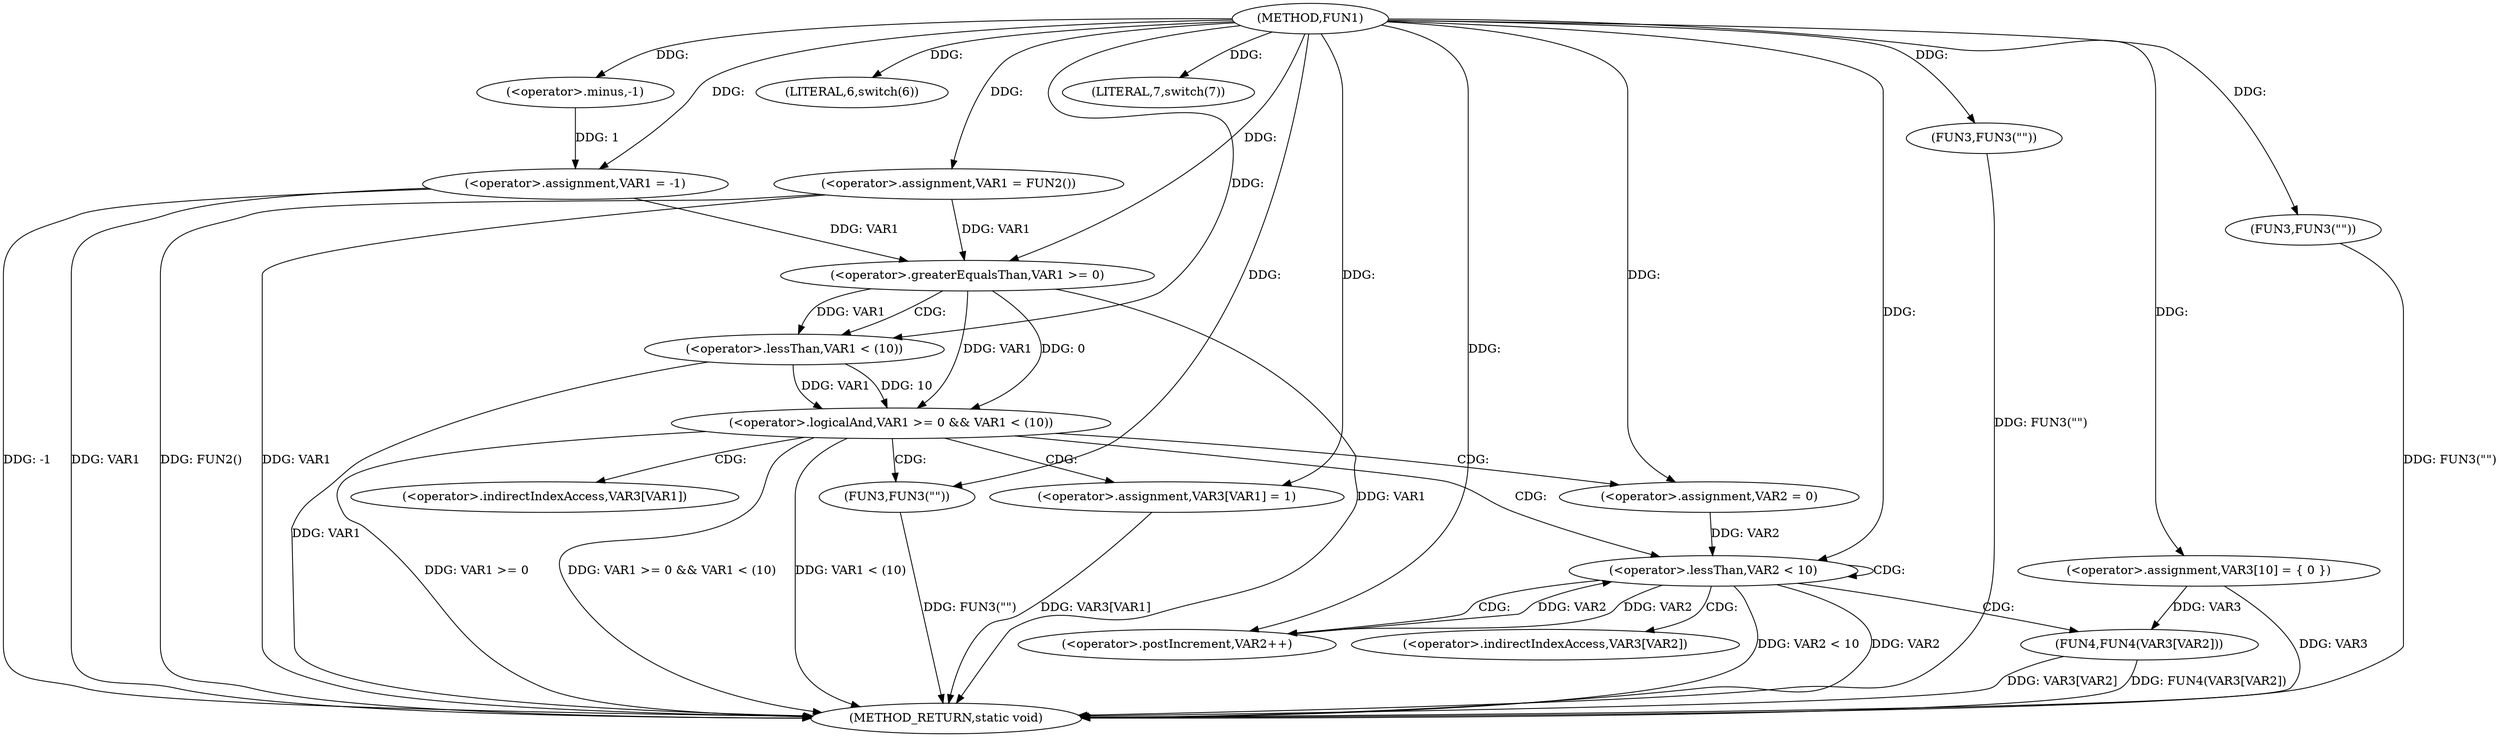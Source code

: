 digraph FUN1 {  
"1000100" [label = "(METHOD,FUN1)" ]
"1000165" [label = "(METHOD_RETURN,static void)" ]
"1000103" [label = "(<operator>.assignment,VAR1 = -1)" ]
"1000105" [label = "(<operator>.minus,-1)" ]
"1000108" [label = "(LITERAL,6,switch(6))" ]
"1000111" [label = "(<operator>.assignment,VAR1 = FUN2())" ]
"1000116" [label = "(FUN3,FUN3(\"\"))" ]
"1000120" [label = "(LITERAL,7,switch(7))" ]
"1000126" [label = "(<operator>.assignment,VAR3[10] = { 0 })" ]
"1000129" [label = "(<operator>.logicalAnd,VAR1 >= 0 && VAR1 < (10))" ]
"1000130" [label = "(<operator>.greaterEqualsThan,VAR1 >= 0)" ]
"1000133" [label = "(<operator>.lessThan,VAR1 < (10))" ]
"1000137" [label = "(<operator>.assignment,VAR3[VAR1] = 1)" ]
"1000143" [label = "(<operator>.assignment,VAR2 = 0)" ]
"1000146" [label = "(<operator>.lessThan,VAR2 < 10)" ]
"1000149" [label = "(<operator>.postIncrement,VAR2++)" ]
"1000152" [label = "(FUN4,FUN4(VAR3[VAR2]))" ]
"1000158" [label = "(FUN3,FUN3(\"\"))" ]
"1000162" [label = "(FUN3,FUN3(\"\"))" ]
"1000138" [label = "(<operator>.indirectIndexAccess,VAR3[VAR1])" ]
"1000153" [label = "(<operator>.indirectIndexAccess,VAR3[VAR2])" ]
  "1000103" -> "1000165"  [ label = "DDG: VAR1"] 
  "1000103" -> "1000165"  [ label = "DDG: -1"] 
  "1000152" -> "1000165"  [ label = "DDG: FUN4(VAR3[VAR2])"] 
  "1000111" -> "1000165"  [ label = "DDG: FUN2()"] 
  "1000137" -> "1000165"  [ label = "DDG: VAR3[VAR1]"] 
  "1000130" -> "1000165"  [ label = "DDG: VAR1"] 
  "1000129" -> "1000165"  [ label = "DDG: VAR1 >= 0"] 
  "1000129" -> "1000165"  [ label = "DDG: VAR1 >= 0 && VAR1 < (10)"] 
  "1000133" -> "1000165"  [ label = "DDG: VAR1"] 
  "1000158" -> "1000165"  [ label = "DDG: FUN3(\"\")"] 
  "1000126" -> "1000165"  [ label = "DDG: VAR3"] 
  "1000152" -> "1000165"  [ label = "DDG: VAR3[VAR2]"] 
  "1000129" -> "1000165"  [ label = "DDG: VAR1 < (10)"] 
  "1000111" -> "1000165"  [ label = "DDG: VAR1"] 
  "1000162" -> "1000165"  [ label = "DDG: FUN3(\"\")"] 
  "1000146" -> "1000165"  [ label = "DDG: VAR2 < 10"] 
  "1000146" -> "1000165"  [ label = "DDG: VAR2"] 
  "1000116" -> "1000165"  [ label = "DDG: FUN3(\"\")"] 
  "1000105" -> "1000103"  [ label = "DDG: 1"] 
  "1000100" -> "1000103"  [ label = "DDG: "] 
  "1000100" -> "1000105"  [ label = "DDG: "] 
  "1000100" -> "1000108"  [ label = "DDG: "] 
  "1000100" -> "1000111"  [ label = "DDG: "] 
  "1000100" -> "1000116"  [ label = "DDG: "] 
  "1000100" -> "1000120"  [ label = "DDG: "] 
  "1000100" -> "1000126"  [ label = "DDG: "] 
  "1000130" -> "1000129"  [ label = "DDG: VAR1"] 
  "1000130" -> "1000129"  [ label = "DDG: 0"] 
  "1000103" -> "1000130"  [ label = "DDG: VAR1"] 
  "1000111" -> "1000130"  [ label = "DDG: VAR1"] 
  "1000100" -> "1000130"  [ label = "DDG: "] 
  "1000133" -> "1000129"  [ label = "DDG: VAR1"] 
  "1000133" -> "1000129"  [ label = "DDG: 10"] 
  "1000130" -> "1000133"  [ label = "DDG: VAR1"] 
  "1000100" -> "1000133"  [ label = "DDG: "] 
  "1000100" -> "1000137"  [ label = "DDG: "] 
  "1000100" -> "1000143"  [ label = "DDG: "] 
  "1000143" -> "1000146"  [ label = "DDG: VAR2"] 
  "1000149" -> "1000146"  [ label = "DDG: VAR2"] 
  "1000100" -> "1000146"  [ label = "DDG: "] 
  "1000146" -> "1000149"  [ label = "DDG: VAR2"] 
  "1000100" -> "1000149"  [ label = "DDG: "] 
  "1000126" -> "1000152"  [ label = "DDG: VAR3"] 
  "1000100" -> "1000158"  [ label = "DDG: "] 
  "1000100" -> "1000162"  [ label = "DDG: "] 
  "1000129" -> "1000143"  [ label = "CDG: "] 
  "1000129" -> "1000158"  [ label = "CDG: "] 
  "1000129" -> "1000137"  [ label = "CDG: "] 
  "1000129" -> "1000146"  [ label = "CDG: "] 
  "1000129" -> "1000138"  [ label = "CDG: "] 
  "1000130" -> "1000133"  [ label = "CDG: "] 
  "1000146" -> "1000153"  [ label = "CDG: "] 
  "1000146" -> "1000152"  [ label = "CDG: "] 
  "1000146" -> "1000146"  [ label = "CDG: "] 
  "1000146" -> "1000149"  [ label = "CDG: "] 
}
